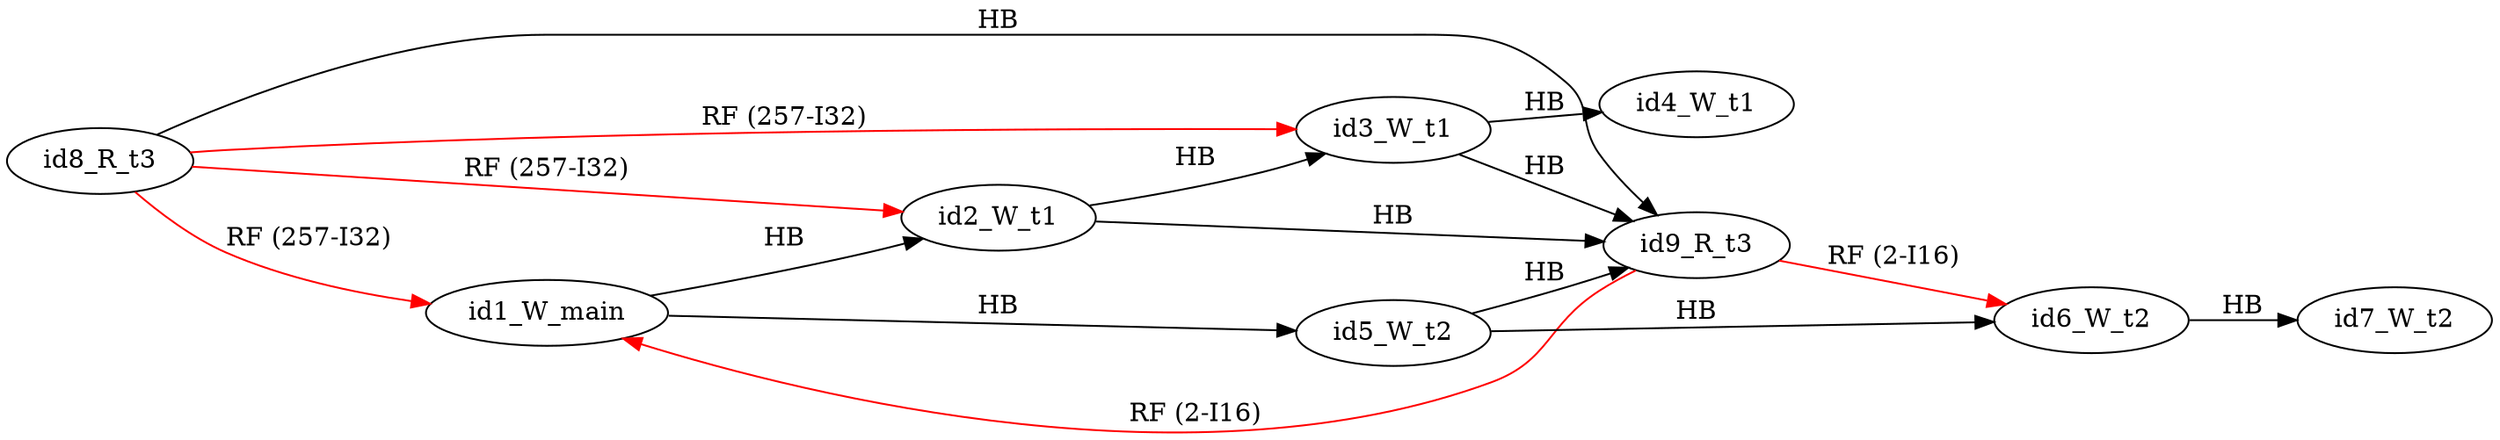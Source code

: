 digraph memory_model {
rankdir=LR;
splines=true; esep=0.5;
id8_R_t3 -> id1_W_main [label = "RF (257-I32)", color="red"];
id8_R_t3 -> id2_W_t1 [label = "RF (257-I32)", color="red"];
id8_R_t3 -> id3_W_t1 [label = "RF (257-I32)", color="red"];
id9_R_t3 -> id1_W_main [label = "RF (2-I16)", color="red"];
id9_R_t3 -> id6_W_t2 [label = "RF (2-I16)", color="red"];
id2_W_t1 -> id3_W_t1 [label = "HB", color="black"];
id3_W_t1 -> id4_W_t1 [label = "HB", color="black"];
id5_W_t2 -> id6_W_t2 [label = "HB", color="black"];
id6_W_t2 -> id7_W_t2 [label = "HB", color="black"];
id8_R_t3 -> id9_R_t3 [label = "HB", color="black"];
id1_W_main -> id2_W_t1 [label = "HB", color="black"];
id1_W_main -> id5_W_t2 [label = "HB", color="black"];
id2_W_t1 -> id9_R_t3 [label = "HB", color="black"];
id3_W_t1 -> id9_R_t3 [label = "HB", color="black"];
id5_W_t2 -> id9_R_t3 [label = "HB", color="black"];
id1_W_main [pos="5.0,6!"]
id2_W_t1 [pos="0,4!"]
id3_W_t1 [pos="0,2!"]
id4_W_t1 [pos="0,0!"]
id5_W_t2 [pos="5,4!"]
id6_W_t2 [pos="5,2!"]
id7_W_t2 [pos="5,0!"]
id8_R_t3 [pos="10,4!"]
id9_R_t3 [pos="10,2!"]
}